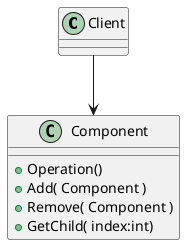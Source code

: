 @startuml
'https://plantuml.com/sequence-diagram

autonumber
Component --> Client

@startuml
Class Client {}
class Component {
+Operation()
+Add( Component )
+Remove( Component )
+GetChild( index:int)
}

Client --> Component
@enduml



@enduml
